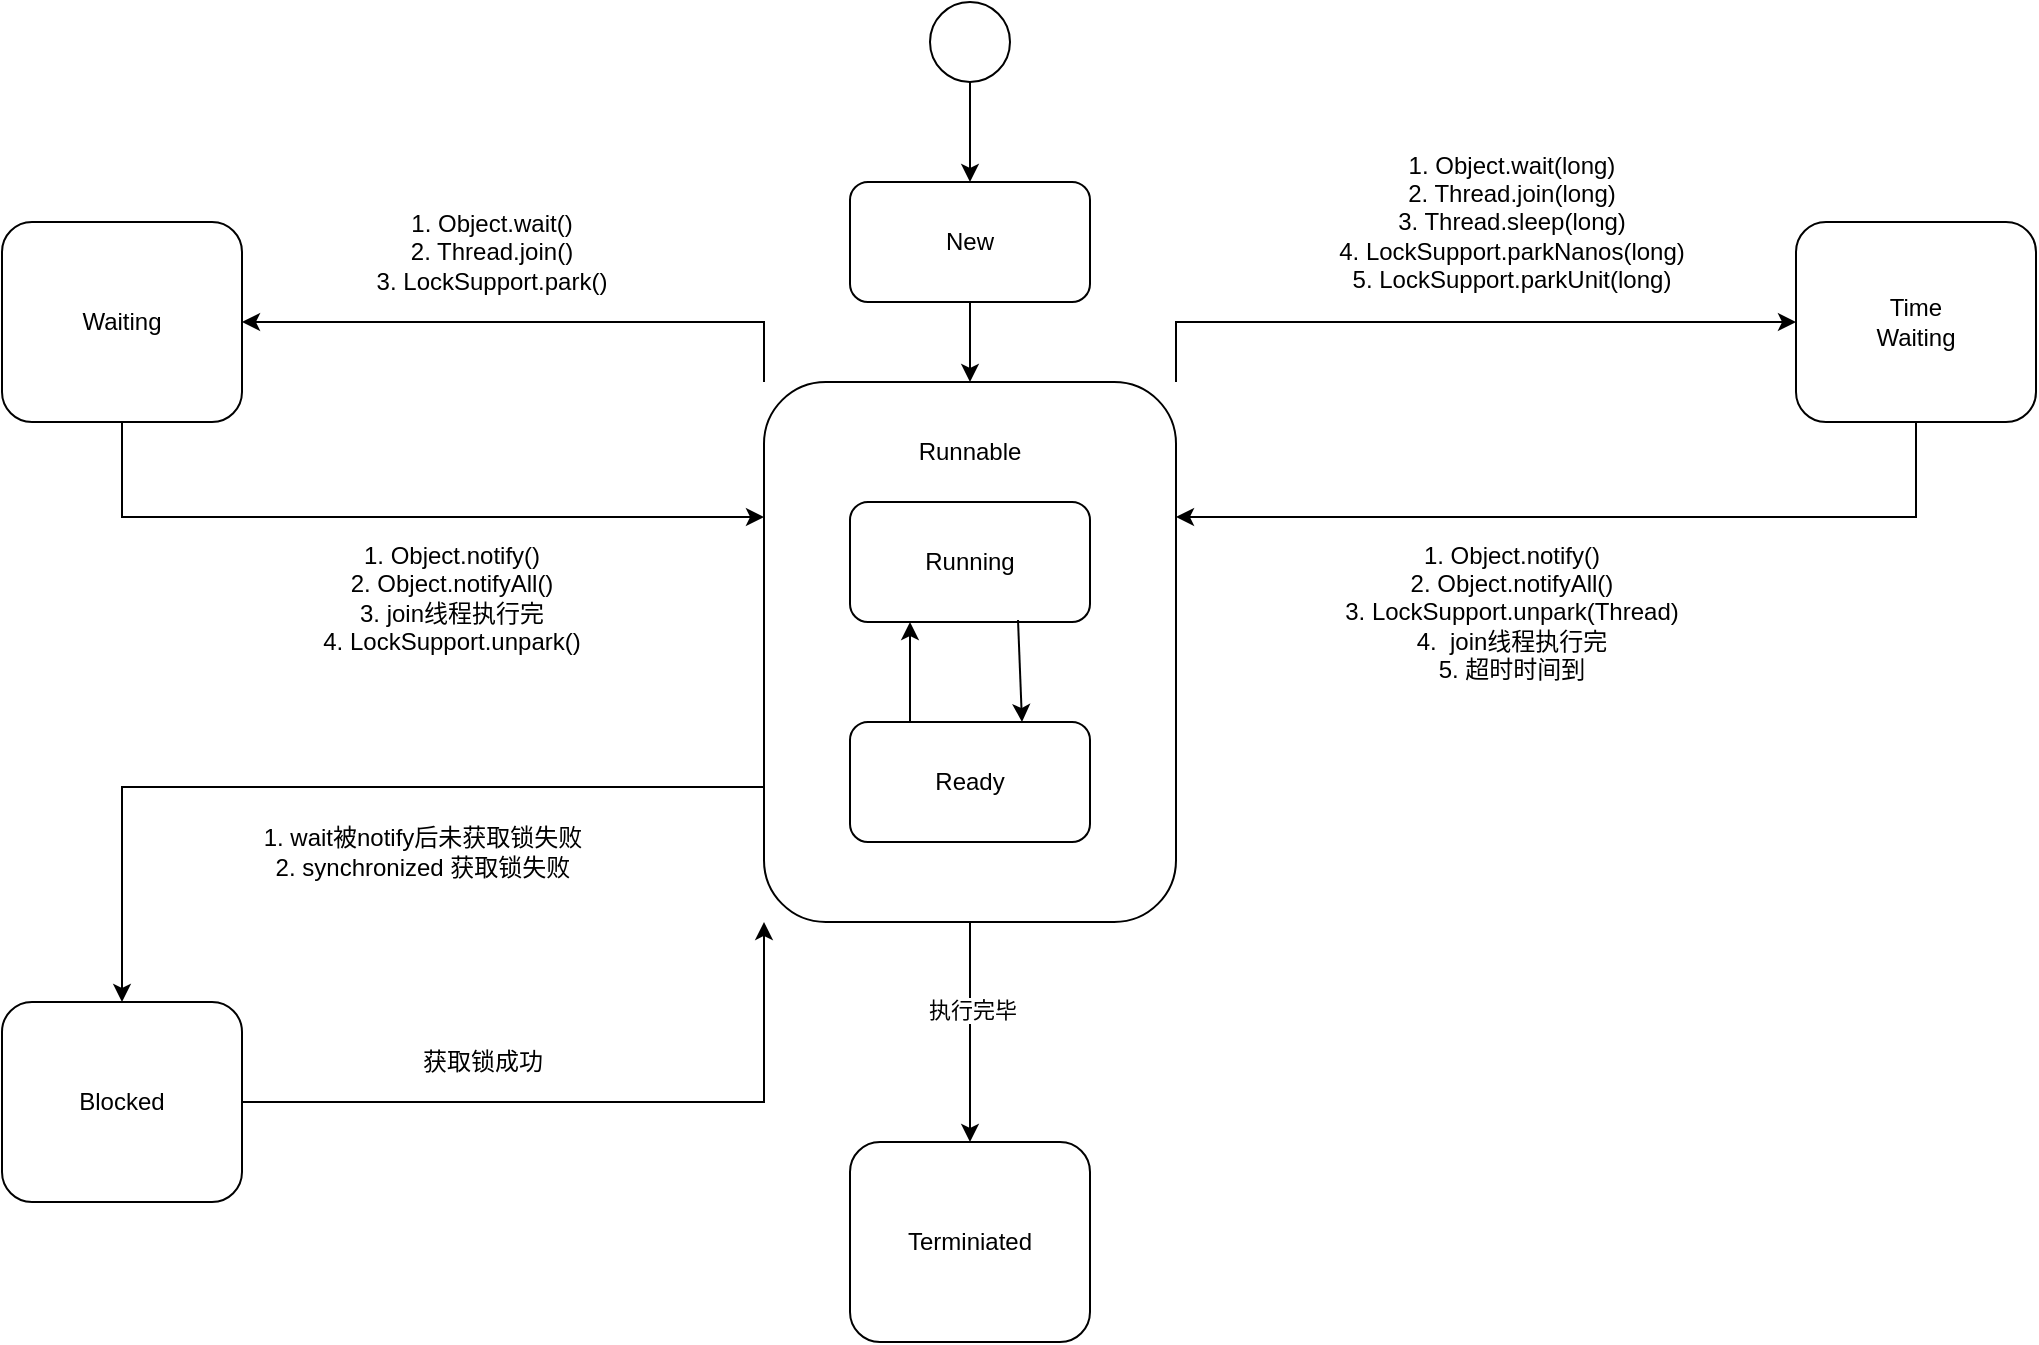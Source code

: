 <mxfile version="20.8.20" type="github">
  <diagram name="第 1 页" id="uNDqMS3CdsV-ZGY2vKpr">
    <mxGraphModel dx="2261" dy="764" grid="1" gridSize="10" guides="1" tooltips="1" connect="1" arrows="1" fold="1" page="1" pageScale="1" pageWidth="827" pageHeight="1169" math="0" shadow="0">
      <root>
        <mxCell id="0" />
        <mxCell id="1" parent="0" />
        <mxCell id="pe__YzztToad4cx739Ga-3" value="" style="edgeStyle=orthogonalEdgeStyle;rounded=0;orthogonalLoop=1;jettySize=auto;html=1;" edge="1" parent="1" source="pe__YzztToad4cx739Ga-1" target="pe__YzztToad4cx739Ga-2">
          <mxGeometry relative="1" as="geometry" />
        </mxCell>
        <mxCell id="pe__YzztToad4cx739Ga-1" value="" style="ellipse;whiteSpace=wrap;html=1;aspect=fixed;" vertex="1" parent="1">
          <mxGeometry x="394" y="160" width="40" height="40" as="geometry" />
        </mxCell>
        <mxCell id="pe__YzztToad4cx739Ga-5" value="" style="edgeStyle=orthogonalEdgeStyle;rounded=0;orthogonalLoop=1;jettySize=auto;html=1;" edge="1" parent="1" source="pe__YzztToad4cx739Ga-2" target="pe__YzztToad4cx739Ga-4">
          <mxGeometry relative="1" as="geometry" />
        </mxCell>
        <mxCell id="pe__YzztToad4cx739Ga-2" value="New" style="rounded=1;whiteSpace=wrap;html=1;" vertex="1" parent="1">
          <mxGeometry x="354" y="250" width="120" height="60" as="geometry" />
        </mxCell>
        <mxCell id="pe__YzztToad4cx739Ga-16" style="edgeStyle=orthogonalEdgeStyle;rounded=0;orthogonalLoop=1;jettySize=auto;html=1;exitX=0;exitY=0;exitDx=0;exitDy=0;entryX=1;entryY=0.5;entryDx=0;entryDy=0;" edge="1" parent="1" source="pe__YzztToad4cx739Ga-4" target="pe__YzztToad4cx739Ga-11">
          <mxGeometry relative="1" as="geometry" />
        </mxCell>
        <mxCell id="pe__YzztToad4cx739Ga-21" style="edgeStyle=orthogonalEdgeStyle;rounded=0;orthogonalLoop=1;jettySize=auto;html=1;exitX=1;exitY=0;exitDx=0;exitDy=0;" edge="1" parent="1" source="pe__YzztToad4cx739Ga-4" target="pe__YzztToad4cx739Ga-20">
          <mxGeometry relative="1" as="geometry" />
        </mxCell>
        <mxCell id="pe__YzztToad4cx739Ga-28" style="edgeStyle=orthogonalEdgeStyle;rounded=0;orthogonalLoop=1;jettySize=auto;html=1;exitX=0;exitY=0.75;exitDx=0;exitDy=0;entryX=0.5;entryY=0;entryDx=0;entryDy=0;" edge="1" parent="1" source="pe__YzztToad4cx739Ga-4" target="pe__YzztToad4cx739Ga-25">
          <mxGeometry relative="1" as="geometry" />
        </mxCell>
        <mxCell id="pe__YzztToad4cx739Ga-32" style="edgeStyle=orthogonalEdgeStyle;rounded=0;orthogonalLoop=1;jettySize=auto;html=1;entryX=0.5;entryY=0;entryDx=0;entryDy=0;" edge="1" parent="1" source="pe__YzztToad4cx739Ga-4" target="pe__YzztToad4cx739Ga-31">
          <mxGeometry relative="1" as="geometry" />
        </mxCell>
        <mxCell id="pe__YzztToad4cx739Ga-33" value="执行完毕" style="edgeLabel;html=1;align=center;verticalAlign=middle;resizable=0;points=[];" vertex="1" connectable="0" parent="pe__YzztToad4cx739Ga-32">
          <mxGeometry x="-0.2" y="1" relative="1" as="geometry">
            <mxPoint as="offset" />
          </mxGeometry>
        </mxCell>
        <mxCell id="pe__YzztToad4cx739Ga-4" value="" style="rounded=1;whiteSpace=wrap;html=1;" vertex="1" parent="1">
          <mxGeometry x="311" y="350" width="206" height="270" as="geometry" />
        </mxCell>
        <mxCell id="pe__YzztToad4cx739Ga-6" value="Running" style="rounded=1;whiteSpace=wrap;html=1;" vertex="1" parent="1">
          <mxGeometry x="354" y="410" width="120" height="60" as="geometry" />
        </mxCell>
        <mxCell id="pe__YzztToad4cx739Ga-7" value="Runnable" style="text;html=1;strokeColor=none;fillColor=none;align=center;verticalAlign=middle;whiteSpace=wrap;rounded=0;" vertex="1" parent="1">
          <mxGeometry x="384" y="370" width="60" height="30" as="geometry" />
        </mxCell>
        <mxCell id="pe__YzztToad4cx739Ga-8" value="Ready" style="rounded=1;whiteSpace=wrap;html=1;" vertex="1" parent="1">
          <mxGeometry x="354" y="520" width="120" height="60" as="geometry" />
        </mxCell>
        <mxCell id="pe__YzztToad4cx739Ga-9" value="" style="endArrow=classic;html=1;rounded=0;entryX=0.25;entryY=1;entryDx=0;entryDy=0;exitX=0.25;exitY=0;exitDx=0;exitDy=0;" edge="1" parent="1" source="pe__YzztToad4cx739Ga-8" target="pe__YzztToad4cx739Ga-6">
          <mxGeometry width="50" height="50" relative="1" as="geometry">
            <mxPoint x="384" y="510" as="sourcePoint" />
            <mxPoint x="440" y="510" as="targetPoint" />
          </mxGeometry>
        </mxCell>
        <mxCell id="pe__YzztToad4cx739Ga-10" value="" style="endArrow=classic;html=1;rounded=0;exitX=0.7;exitY=0.983;exitDx=0;exitDy=0;exitPerimeter=0;" edge="1" parent="1" source="pe__YzztToad4cx739Ga-6">
          <mxGeometry width="50" height="50" relative="1" as="geometry">
            <mxPoint x="440" y="520" as="sourcePoint" />
            <mxPoint x="440" y="520" as="targetPoint" />
          </mxGeometry>
        </mxCell>
        <mxCell id="pe__YzztToad4cx739Ga-17" style="edgeStyle=orthogonalEdgeStyle;rounded=0;orthogonalLoop=1;jettySize=auto;html=1;exitX=0.5;exitY=1;exitDx=0;exitDy=0;entryX=0;entryY=0.25;entryDx=0;entryDy=0;" edge="1" parent="1" source="pe__YzztToad4cx739Ga-11" target="pe__YzztToad4cx739Ga-4">
          <mxGeometry relative="1" as="geometry" />
        </mxCell>
        <mxCell id="pe__YzztToad4cx739Ga-11" value="Waiting" style="rounded=1;whiteSpace=wrap;html=1;" vertex="1" parent="1">
          <mxGeometry x="-70" y="270" width="120" height="100" as="geometry" />
        </mxCell>
        <mxCell id="pe__YzztToad4cx739Ga-18" value="1. Object.wait()&lt;br&gt;2. Thread.join()&lt;br&gt;3. LockSupport.park()" style="text;html=1;strokeColor=none;fillColor=none;align=center;verticalAlign=middle;whiteSpace=wrap;rounded=0;" vertex="1" parent="1">
          <mxGeometry x="100" y="240" width="150" height="90" as="geometry" />
        </mxCell>
        <mxCell id="pe__YzztToad4cx739Ga-19" value="1. Object.notify()&lt;br&gt;2. Object.notifyAll()&lt;br&gt;3. join线程执行完&lt;br&gt;4. LockSupport.unpark()" style="text;html=1;strokeColor=none;fillColor=none;align=center;verticalAlign=middle;whiteSpace=wrap;rounded=0;" vertex="1" parent="1">
          <mxGeometry x="70" y="405" width="170" height="105" as="geometry" />
        </mxCell>
        <mxCell id="pe__YzztToad4cx739Ga-22" style="edgeStyle=orthogonalEdgeStyle;rounded=0;orthogonalLoop=1;jettySize=auto;html=1;exitX=0.5;exitY=1;exitDx=0;exitDy=0;entryX=1;entryY=0.25;entryDx=0;entryDy=0;" edge="1" parent="1" source="pe__YzztToad4cx739Ga-20" target="pe__YzztToad4cx739Ga-4">
          <mxGeometry relative="1" as="geometry" />
        </mxCell>
        <mxCell id="pe__YzztToad4cx739Ga-20" value="Time&lt;br&gt;Waiting" style="rounded=1;whiteSpace=wrap;html=1;" vertex="1" parent="1">
          <mxGeometry x="827" y="270" width="120" height="100" as="geometry" />
        </mxCell>
        <mxCell id="pe__YzztToad4cx739Ga-23" value="1. Object.wait(long)&lt;br&gt;2. Thread.join(long)&lt;br&gt;3. Thread.sleep(long)&lt;br&gt;4. LockSupport.parkNanos(long)&lt;br&gt;5. LockSupport.parkUnit(long)" style="text;html=1;strokeColor=none;fillColor=none;align=center;verticalAlign=middle;whiteSpace=wrap;rounded=0;" vertex="1" parent="1">
          <mxGeometry x="590" y="220" width="190" height="100" as="geometry" />
        </mxCell>
        <mxCell id="pe__YzztToad4cx739Ga-24" value="1. Object.notify()&lt;br&gt;2. Object.notifyAll()&lt;br&gt;3. LockSupport.unpark(Thread)&lt;br&gt;4.&amp;nbsp; join线程执行完&lt;br&gt;5. 超时时间到" style="text;html=1;strokeColor=none;fillColor=none;align=center;verticalAlign=middle;whiteSpace=wrap;rounded=0;" vertex="1" parent="1">
          <mxGeometry x="560" y="420" width="250" height="90" as="geometry" />
        </mxCell>
        <mxCell id="pe__YzztToad4cx739Ga-26" style="edgeStyle=orthogonalEdgeStyle;rounded=0;orthogonalLoop=1;jettySize=auto;html=1;entryX=0;entryY=1;entryDx=0;entryDy=0;" edge="1" parent="1" source="pe__YzztToad4cx739Ga-25" target="pe__YzztToad4cx739Ga-4">
          <mxGeometry relative="1" as="geometry" />
        </mxCell>
        <mxCell id="pe__YzztToad4cx739Ga-25" value="Blocked" style="rounded=1;whiteSpace=wrap;html=1;" vertex="1" parent="1">
          <mxGeometry x="-70" y="660" width="120" height="100" as="geometry" />
        </mxCell>
        <mxCell id="pe__YzztToad4cx739Ga-29" value="1. wait被notify后未获取锁失败&lt;br&gt;2. synchronized 获取锁失败" style="text;html=1;align=center;verticalAlign=middle;resizable=0;points=[];autosize=1;strokeColor=none;fillColor=none;" vertex="1" parent="1">
          <mxGeometry x="50" y="565" width="180" height="40" as="geometry" />
        </mxCell>
        <mxCell id="pe__YzztToad4cx739Ga-30" value="获取锁成功" style="text;html=1;align=center;verticalAlign=middle;resizable=0;points=[];autosize=1;strokeColor=none;fillColor=none;" vertex="1" parent="1">
          <mxGeometry x="130" y="675" width="80" height="30" as="geometry" />
        </mxCell>
        <mxCell id="pe__YzztToad4cx739Ga-31" value="Terminiated" style="rounded=1;whiteSpace=wrap;html=1;" vertex="1" parent="1">
          <mxGeometry x="354" y="730" width="120" height="100" as="geometry" />
        </mxCell>
      </root>
    </mxGraphModel>
  </diagram>
</mxfile>
